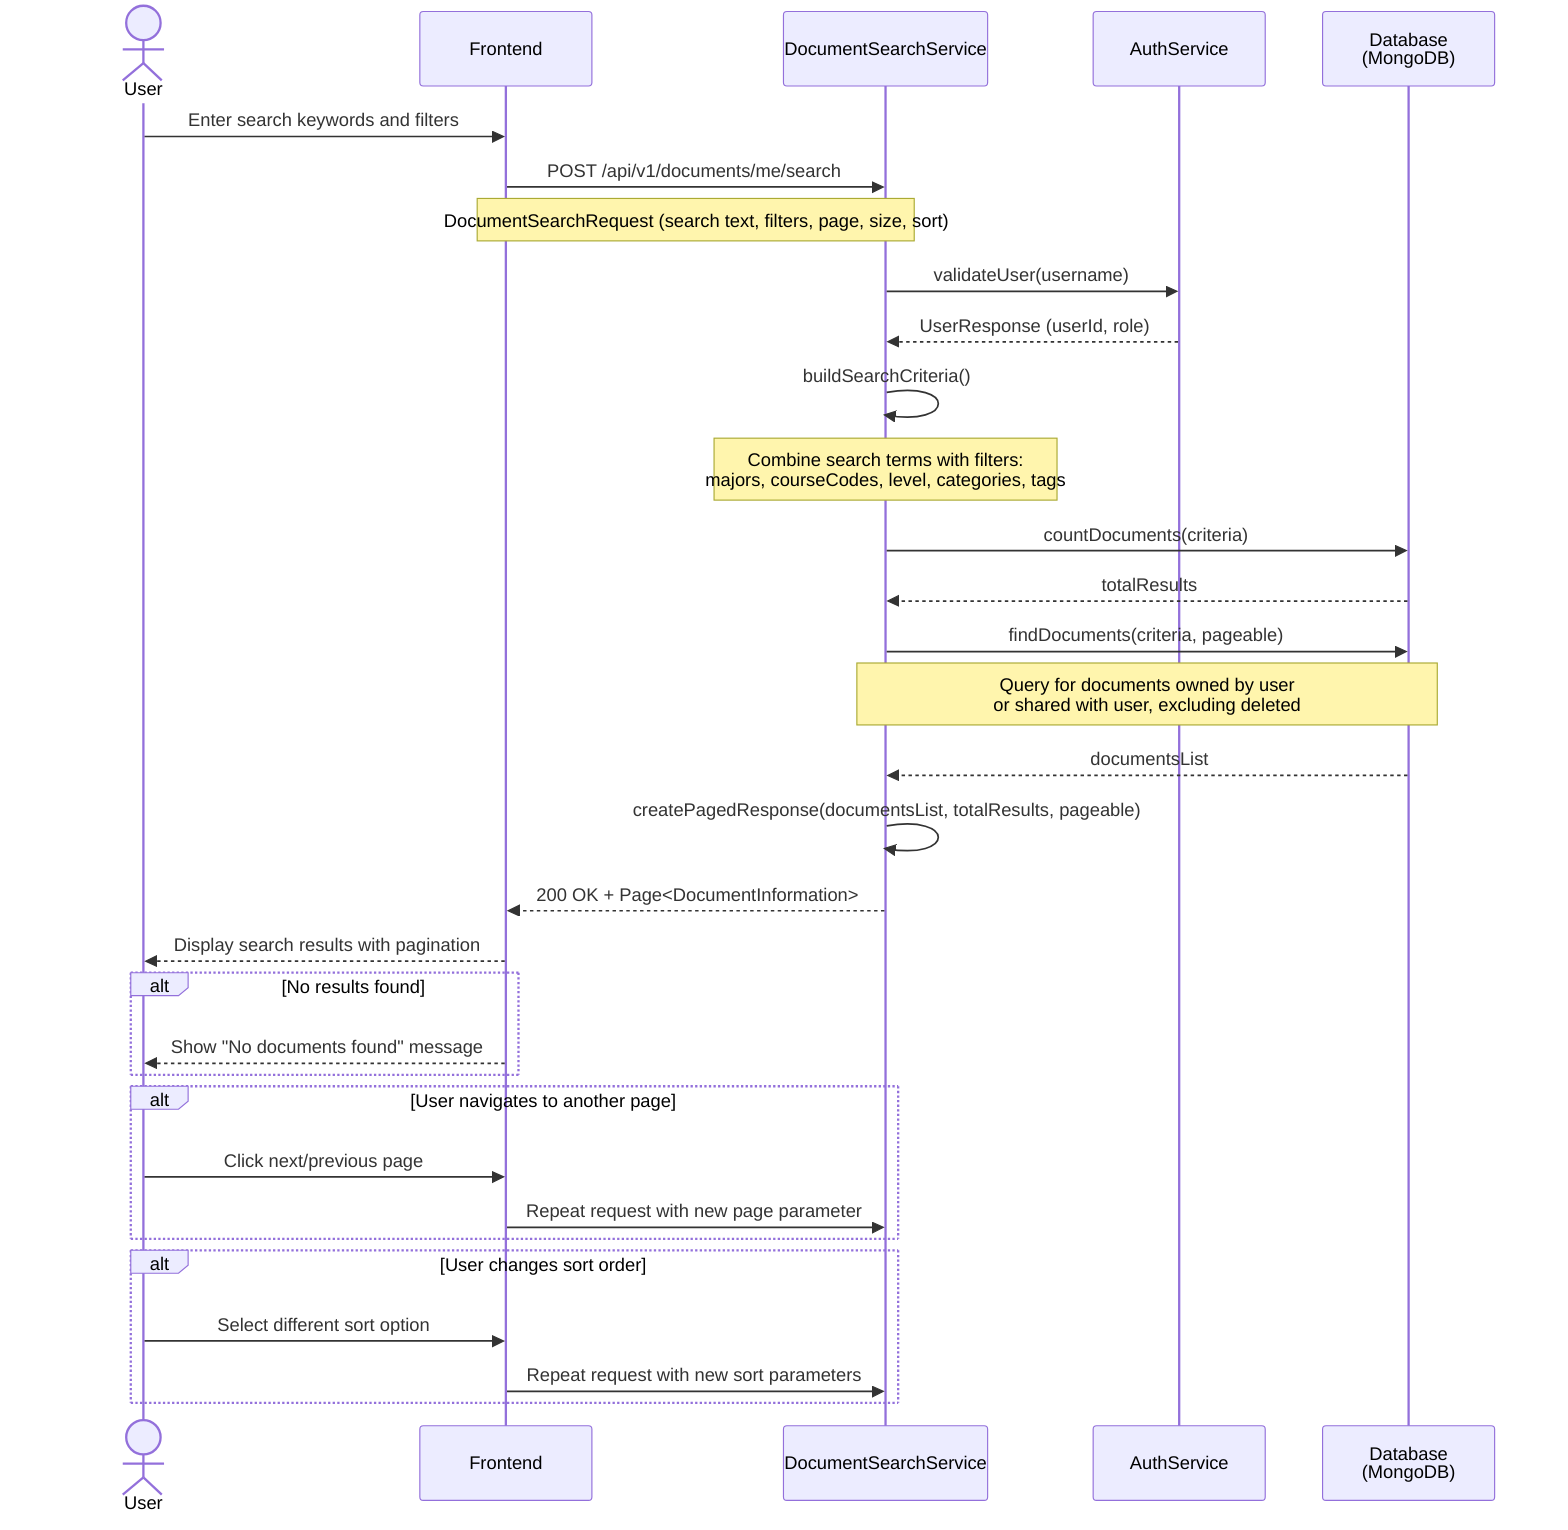 sequenceDiagram
    actor User
    participant Frontend
    participant DSS as DocumentSearchService
    participant AuthS as AuthService
    participant DB as Database <br> (MongoDB)

    User->>Frontend: Enter search keywords and filters

    Frontend->>DSS: POST /api/v1/documents/me/search
    Note over Frontend,DSS: DocumentSearchRequest (search text, filters, page, size, sort)

    DSS->>AuthS: validateUser(username)
    AuthS-->>DSS: UserResponse (userId, role)

    DSS->>DSS: buildSearchCriteria()
    Note over DSS: Combine search terms with filters:<br>majors, courseCodes, level, categories, tags

    DSS->>DB: countDocuments(criteria)
    DB-->>DSS: totalResults

    DSS->>DB: findDocuments(criteria, pageable)
    Note over DSS,DB: Query for documents owned by user<br>or shared with user, excluding deleted

    DB-->>DSS: documentsList

    DSS->>DSS: createPagedResponse(documentsList, totalResults, pageable)

    DSS-->>Frontend: 200 OK + Page<DocumentInformation>

    Frontend-->>User: Display search results with pagination

    alt No results found
        Frontend-->>User: Show "No documents found" message
    end

    alt User navigates to another page
        User->>Frontend: Click next/previous page
        Frontend->>DSS: Repeat request with new page parameter
    end

    alt User changes sort order
        User->>Frontend: Select different sort option
        Frontend->>DSS: Repeat request with new sort parameters
    end